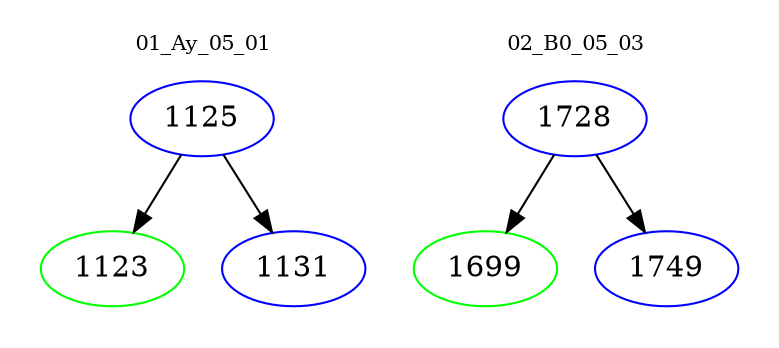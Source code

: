 digraph{
subgraph cluster_0 {
color = white
label = "01_Ay_05_01";
fontsize=10;
T0_1125 [label="1125", color="blue"]
T0_1125 -> T0_1123 [color="black"]
T0_1123 [label="1123", color="green"]
T0_1125 -> T0_1131 [color="black"]
T0_1131 [label="1131", color="blue"]
}
subgraph cluster_1 {
color = white
label = "02_B0_05_03";
fontsize=10;
T1_1728 [label="1728", color="blue"]
T1_1728 -> T1_1699 [color="black"]
T1_1699 [label="1699", color="green"]
T1_1728 -> T1_1749 [color="black"]
T1_1749 [label="1749", color="blue"]
}
}
